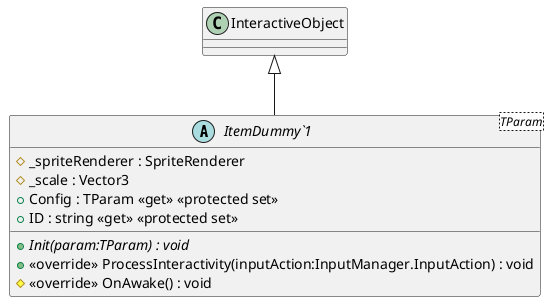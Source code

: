 @startuml
abstract class "ItemDummy`1"<TParam> {
    # _spriteRenderer : SpriteRenderer
    # _scale : Vector3
    + Config : TParam <<get>> <<protected set>>
    + ID : string <<get>> <<protected set>>
    + {abstract} Init(param:TParam) : void
    + <<override>> ProcessInteractivity(inputAction:InputManager.InputAction) : void
    # <<override>> OnAwake() : void
}
InteractiveObject <|-- "ItemDummy`1"
@enduml
